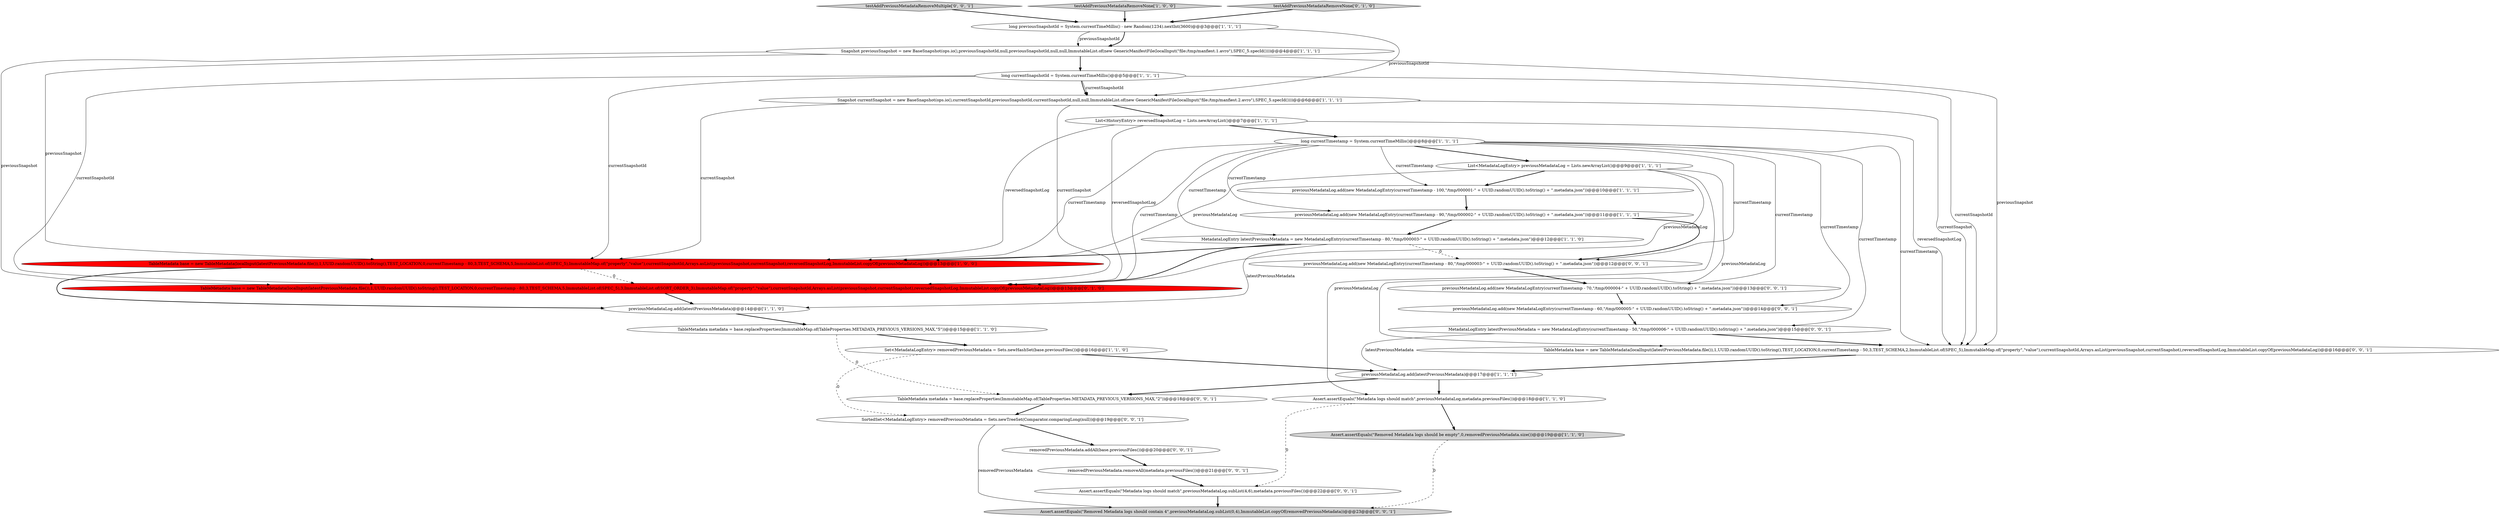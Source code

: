 digraph {
6 [style = filled, label = "long currentTimestamp = System.currentTimeMillis()@@@8@@@['1', '1', '1']", fillcolor = white, shape = ellipse image = "AAA0AAABBB1BBB"];
8 [style = filled, label = "previousMetadataLog.add(latestPreviousMetadata)@@@17@@@['1', '1', '1']", fillcolor = white, shape = ellipse image = "AAA0AAABBB1BBB"];
30 [style = filled, label = "TableMetadata base = new TableMetadata(localInput(latestPreviousMetadata.file()),1,UUID.randomUUID().toString(),TEST_LOCATION,0,currentTimestamp - 50,3,TEST_SCHEMA,2,ImmutableList.of(SPEC_5),ImmutableMap.of(\"property\",\"value\"),currentSnapshotId,Arrays.asList(previousSnapshot,currentSnapshot),reversedSnapshotLog,ImmutableList.copyOf(previousMetadataLog))@@@16@@@['0', '0', '1']", fillcolor = white, shape = ellipse image = "AAA0AAABBB3BBB"];
31 [style = filled, label = "testAddPreviousMetadataRemoveMultiple['0', '0', '1']", fillcolor = lightgray, shape = diamond image = "AAA0AAABBB3BBB"];
18 [style = filled, label = "TableMetadata base = new TableMetadata(localInput(latestPreviousMetadata.file()),1,UUID.randomUUID().toString(),TEST_LOCATION,0,currentTimestamp - 80,3,TEST_SCHEMA,5,ImmutableList.of(SPEC_5),3,ImmutableList.of(SORT_ORDER_3),ImmutableMap.of(\"property\",\"value\"),currentSnapshotId,Arrays.asList(previousSnapshot,currentSnapshot),reversedSnapshotLog,ImmutableList.copyOf(previousMetadataLog))@@@13@@@['0', '1', '0']", fillcolor = red, shape = ellipse image = "AAA1AAABBB2BBB"];
26 [style = filled, label = "previousMetadataLog.add(new MetadataLogEntry(currentTimestamp - 70,\"/tmp/000004-\" + UUID.randomUUID().toString() + \".metadata.json\"))@@@13@@@['0', '0', '1']", fillcolor = white, shape = ellipse image = "AAA0AAABBB3BBB"];
14 [style = filled, label = "TableMetadata metadata = base.replaceProperties(ImmutableMap.of(TableProperties.METADATA_PREVIOUS_VERSIONS_MAX,\"5\"))@@@15@@@['1', '1', '0']", fillcolor = white, shape = ellipse image = "AAA0AAABBB1BBB"];
13 [style = filled, label = "List<MetadataLogEntry> previousMetadataLog = Lists.newArrayList()@@@9@@@['1', '1', '1']", fillcolor = white, shape = ellipse image = "AAA0AAABBB1BBB"];
7 [style = filled, label = "Assert.assertEquals(\"Removed Metadata logs should be empty\",0,removedPreviousMetadata.size())@@@19@@@['1', '1', '0']", fillcolor = lightgray, shape = ellipse image = "AAA0AAABBB1BBB"];
10 [style = filled, label = "long currentSnapshotId = System.currentTimeMillis()@@@5@@@['1', '1', '1']", fillcolor = white, shape = ellipse image = "AAA0AAABBB1BBB"];
12 [style = filled, label = "MetadataLogEntry latestPreviousMetadata = new MetadataLogEntry(currentTimestamp - 80,\"/tmp/000003-\" + UUID.randomUUID().toString() + \".metadata.json\")@@@12@@@['1', '1', '0']", fillcolor = white, shape = ellipse image = "AAA0AAABBB1BBB"];
5 [style = filled, label = "long previousSnapshotId = System.currentTimeMillis() - new Random(1234).nextInt(3600)@@@3@@@['1', '1', '1']", fillcolor = white, shape = ellipse image = "AAA0AAABBB1BBB"];
22 [style = filled, label = "Assert.assertEquals(\"Metadata logs should match\",previousMetadataLog.subList(4,6),metadata.previousFiles())@@@22@@@['0', '0', '1']", fillcolor = white, shape = ellipse image = "AAA0AAABBB3BBB"];
27 [style = filled, label = "SortedSet<MetadataLogEntry> removedPreviousMetadata = Sets.newTreeSet(Comparator.comparingLong(null))@@@19@@@['0', '0', '1']", fillcolor = white, shape = ellipse image = "AAA0AAABBB3BBB"];
16 [style = filled, label = "Assert.assertEquals(\"Metadata logs should match\",previousMetadataLog,metadata.previousFiles())@@@18@@@['1', '1', '0']", fillcolor = white, shape = ellipse image = "AAA0AAABBB1BBB"];
23 [style = filled, label = "TableMetadata metadata = base.replaceProperties(ImmutableMap.of(TableProperties.METADATA_PREVIOUS_VERSIONS_MAX,\"2\"))@@@18@@@['0', '0', '1']", fillcolor = white, shape = ellipse image = "AAA0AAABBB3BBB"];
21 [style = filled, label = "previousMetadataLog.add(new MetadataLogEntry(currentTimestamp - 80,\"/tmp/000003-\" + UUID.randomUUID().toString() + \".metadata.json\"))@@@12@@@['0', '0', '1']", fillcolor = white, shape = ellipse image = "AAA0AAABBB3BBB"];
4 [style = filled, label = "testAddPreviousMetadataRemoveNone['1', '0', '0']", fillcolor = lightgray, shape = diamond image = "AAA0AAABBB1BBB"];
29 [style = filled, label = "previousMetadataLog.add(new MetadataLogEntry(currentTimestamp - 60,\"/tmp/000005-\" + UUID.randomUUID().toString() + \".metadata.json\"))@@@14@@@['0', '0', '1']", fillcolor = white, shape = ellipse image = "AAA0AAABBB3BBB"];
19 [style = filled, label = "testAddPreviousMetadataRemoveNone['0', '1', '0']", fillcolor = lightgray, shape = diamond image = "AAA0AAABBB2BBB"];
11 [style = filled, label = "previousMetadataLog.add(latestPreviousMetadata)@@@14@@@['1', '1', '0']", fillcolor = white, shape = ellipse image = "AAA0AAABBB1BBB"];
15 [style = filled, label = "Snapshot currentSnapshot = new BaseSnapshot(ops.io(),currentSnapshotId,previousSnapshotId,currentSnapshotId,null,null,ImmutableList.of(new GenericManifestFile(localInput(\"file:/tmp/manfiest.2.avro\"),SPEC_5.specId())))@@@6@@@['1', '1', '1']", fillcolor = white, shape = ellipse image = "AAA0AAABBB1BBB"];
28 [style = filled, label = "MetadataLogEntry latestPreviousMetadata = new MetadataLogEntry(currentTimestamp - 50,\"/tmp/000006-\" + UUID.randomUUID().toString() + \".metadata.json\")@@@15@@@['0', '0', '1']", fillcolor = white, shape = ellipse image = "AAA0AAABBB3BBB"];
3 [style = filled, label = "Snapshot previousSnapshot = new BaseSnapshot(ops.io(),previousSnapshotId,null,previousSnapshotId,null,null,ImmutableList.of(new GenericManifestFile(localInput(\"file:/tmp/manfiest.1.avro\"),SPEC_5.specId())))@@@4@@@['1', '1', '1']", fillcolor = white, shape = ellipse image = "AAA0AAABBB1BBB"];
25 [style = filled, label = "removedPreviousMetadata.addAll(base.previousFiles())@@@20@@@['0', '0', '1']", fillcolor = white, shape = ellipse image = "AAA0AAABBB3BBB"];
1 [style = filled, label = "List<HistoryEntry> reversedSnapshotLog = Lists.newArrayList()@@@7@@@['1', '1', '1']", fillcolor = white, shape = ellipse image = "AAA0AAABBB1BBB"];
17 [style = filled, label = "previousMetadataLog.add(new MetadataLogEntry(currentTimestamp - 90,\"/tmp/000002-\" + UUID.randomUUID().toString() + \".metadata.json\"))@@@11@@@['1', '1', '1']", fillcolor = white, shape = ellipse image = "AAA0AAABBB1BBB"];
2 [style = filled, label = "TableMetadata base = new TableMetadata(localInput(latestPreviousMetadata.file()),1,UUID.randomUUID().toString(),TEST_LOCATION,0,currentTimestamp - 80,3,TEST_SCHEMA,5,ImmutableList.of(SPEC_5),ImmutableMap.of(\"property\",\"value\"),currentSnapshotId,Arrays.asList(previousSnapshot,currentSnapshot),reversedSnapshotLog,ImmutableList.copyOf(previousMetadataLog))@@@13@@@['1', '0', '0']", fillcolor = red, shape = ellipse image = "AAA1AAABBB1BBB"];
0 [style = filled, label = "previousMetadataLog.add(new MetadataLogEntry(currentTimestamp - 100,\"/tmp/000001-\" + UUID.randomUUID().toString() + \".metadata.json\"))@@@10@@@['1', '1', '1']", fillcolor = white, shape = ellipse image = "AAA0AAABBB1BBB"];
24 [style = filled, label = "removedPreviousMetadata.removeAll(metadata.previousFiles())@@@21@@@['0', '0', '1']", fillcolor = white, shape = ellipse image = "AAA0AAABBB3BBB"];
20 [style = filled, label = "Assert.assertEquals(\"Removed Metadata logs should contain 4\",previousMetadataLog.subList(0,4),ImmutableList.copyOf(removedPreviousMetadata))@@@23@@@['0', '0', '1']", fillcolor = lightgray, shape = ellipse image = "AAA0AAABBB3BBB"];
9 [style = filled, label = "Set<MetadataLogEntry> removedPreviousMetadata = Sets.newHashSet(base.previousFiles())@@@16@@@['1', '1', '0']", fillcolor = white, shape = ellipse image = "AAA0AAABBB1BBB"];
5->3 [style = bold, label=""];
1->2 [style = solid, label="reversedSnapshotLog"];
1->30 [style = solid, label="reversedSnapshotLog"];
8->16 [style = bold, label=""];
16->22 [style = dashed, label="0"];
6->26 [style = solid, label="currentTimestamp"];
6->30 [style = solid, label="currentTimestamp"];
10->15 [style = bold, label=""];
8->23 [style = bold, label=""];
23->27 [style = bold, label=""];
28->30 [style = bold, label=""];
11->14 [style = bold, label=""];
0->17 [style = bold, label=""];
26->29 [style = bold, label=""];
31->5 [style = bold, label=""];
18->11 [style = bold, label=""];
16->7 [style = bold, label=""];
3->2 [style = solid, label="previousSnapshot"];
15->30 [style = solid, label="currentSnapshot"];
9->27 [style = dashed, label="0"];
7->20 [style = dashed, label="0"];
3->30 [style = solid, label="previousSnapshot"];
13->2 [style = solid, label="previousMetadataLog"];
6->21 [style = solid, label="currentTimestamp"];
10->18 [style = solid, label="currentSnapshotId"];
6->0 [style = solid, label="currentTimestamp"];
6->28 [style = solid, label="currentTimestamp"];
5->15 [style = solid, label="previousSnapshotId"];
9->8 [style = bold, label=""];
24->22 [style = bold, label=""];
6->18 [style = solid, label="currentTimestamp"];
10->15 [style = solid, label="currentSnapshotId"];
12->21 [style = dashed, label="0"];
28->8 [style = solid, label="latestPreviousMetadata"];
29->28 [style = bold, label=""];
19->5 [style = bold, label=""];
3->10 [style = bold, label=""];
13->16 [style = solid, label="previousMetadataLog"];
21->26 [style = bold, label=""];
12->2 [style = bold, label=""];
25->24 [style = bold, label=""];
17->12 [style = bold, label=""];
1->6 [style = bold, label=""];
14->23 [style = dashed, label="0"];
3->18 [style = solid, label="previousSnapshot"];
22->20 [style = bold, label=""];
1->18 [style = solid, label="reversedSnapshotLog"];
15->2 [style = solid, label="currentSnapshot"];
12->11 [style = solid, label="latestPreviousMetadata"];
15->18 [style = solid, label="currentSnapshot"];
6->29 [style = solid, label="currentTimestamp"];
6->2 [style = solid, label="currentTimestamp"];
13->30 [style = solid, label="previousMetadataLog"];
6->13 [style = bold, label=""];
27->20 [style = solid, label="removedPreviousMetadata"];
12->18 [style = bold, label=""];
2->18 [style = dashed, label="0"];
13->0 [style = bold, label=""];
14->9 [style = bold, label=""];
30->8 [style = bold, label=""];
10->2 [style = solid, label="currentSnapshotId"];
10->30 [style = solid, label="currentSnapshotId"];
6->12 [style = solid, label="currentTimestamp"];
4->5 [style = bold, label=""];
2->11 [style = bold, label=""];
5->3 [style = solid, label="previousSnapshotId"];
17->21 [style = bold, label=""];
27->25 [style = bold, label=""];
13->18 [style = solid, label="previousMetadataLog"];
6->17 [style = solid, label="currentTimestamp"];
15->1 [style = bold, label=""];
}
